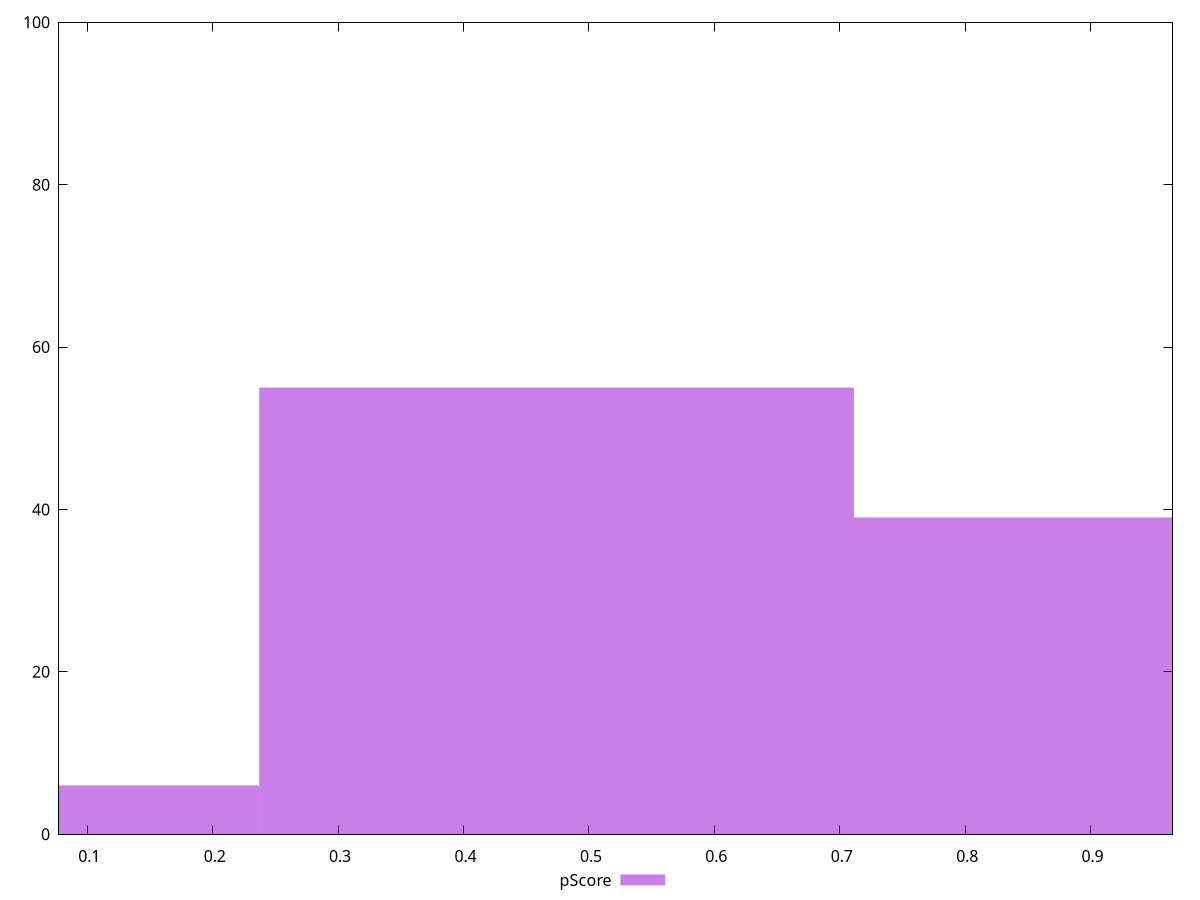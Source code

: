 reset

$pScore <<EOF
0.9483794600345643 39
0.47418973001728215 55
0 6
EOF

set key outside below
set boxwidth 0.47418973001728215
set xrange [0.07746372933018791:0.9653314240604107]
set yrange [0:100]
set trange [0:100]
set style fill transparent solid 0.5 noborder
set terminal svg size 640, 490 enhanced background rgb 'white'
set output "report_00011_2021-02-09T10:53:21.242Z/first-cpu-idle/samples/pages/pScore/histogram.svg"

plot $pScore title "pScore" with boxes

reset
